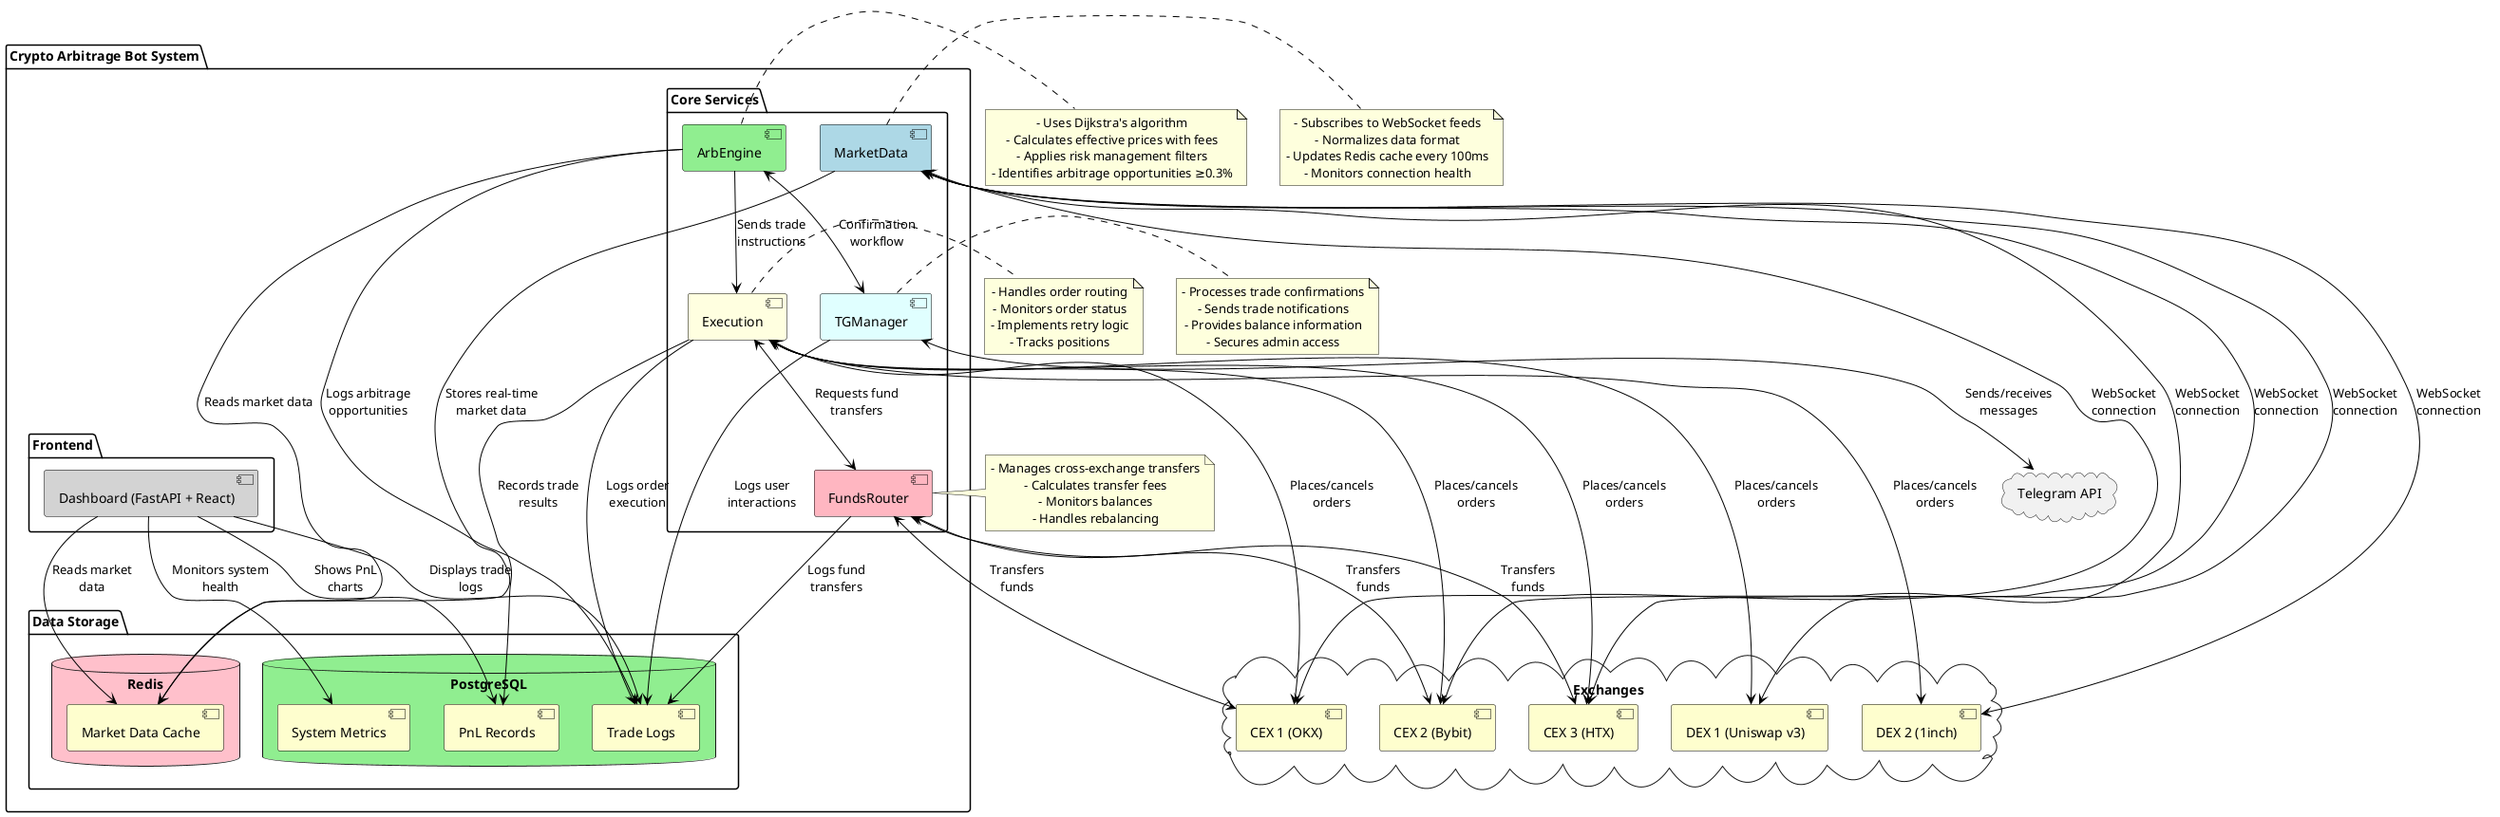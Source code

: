 @startuml Crypto Arbitrage Bot Architecture

' Define styles and colors
!define MICROSERVICE Folder
!define DATABASE Database
!define QUEUE Queue
!define EXTERNAL_SYSTEM Rectangle

skinparam componentStyle uml2
skinparam backgroundColor white
skinparam defaultTextAlignment center

skinparam component {
  BackgroundColor #FEFECE
  BorderColor #000000
  ArrowColor #000000
}

' Define components
package "Crypto Arbitrage Bot System" {
  package "Core Services" {
    [MarketData] as marketData #LightBlue
    [ArbEngine] as arbEngine #LightGreen
    [Execution] as execution #LightYellow
    [FundsRouter] as fundsRouter #LightPink
    [TGManager] as tgManager #LightCyan
  }
  
  package "Data Storage" {
    database "Redis" as redis #Pink {
      [Market Data Cache] as marketCache
    }
    
    database "PostgreSQL" as postgres #LightGreen {
      [Trade Logs] as tradeLogs
      [PnL Records] as pnlRecords
      [System Metrics] as systemMetrics
    }
  }
  
  package "Frontend" {
    [Dashboard (FastAPI + React)] as dashboard #LightGray
  }
}

' External systems
cloud "Exchanges" as exchanges {
  [CEX 1 (OKX)] as cex1
  [CEX 2 (Bybit)] as cex2
  [CEX 3 (HTX)] as cex3
  [DEX 1 (Uniswap v3)] as dex1
  [DEX 2 (1inch)] as dex2
}

cloud "Telegram API" as telegramAPI

' Define relationships
' MarketData relationships
marketData --> marketCache : Stores real-time\nmarket data
marketData <--> cex1 : WebSocket\nconnection
marketData <--> cex2 : WebSocket\nconnection
marketData <--> cex3 : WebSocket\nconnection
marketData <--> dex1 : WebSocket\nconnection
marketData <--> dex2 : WebSocket\nconnection

' ArbEngine relationships
arbEngine --> marketCache : Reads market data
arbEngine --> tradeLogs : Logs arbitrage\nopportunities
arbEngine --> execution : Sends trade\ninstructions
arbEngine <--> tgManager : Confirmation\nworkflow

' Execution relationships
execution <--> cex1 : Places/cancels\norders
execution <--> cex2 : Places/cancels\norders
execution <--> cex3 : Places/cancels\norders
execution <--> dex1 : Places/cancels\norders
execution <--> dex2 : Places/cancels\norders
execution --> tradeLogs : Logs order\nexecution
execution --> pnlRecords : Records trade\nresults
execution <--> fundsRouter : Requests fund\ntransfers

' FundsRouter relationships
fundsRouter <--> cex1 : Transfers\nfunds
fundsRouter <--> cex2 : Transfers\nfunds
fundsRouter <--> cex3 : Transfers\nfunds
fundsRouter --> tradeLogs : Logs fund\ntransfers

' TGManager relationships
tgManager <--> telegramAPI : Sends/receives\nmessages
tgManager --> tradeLogs : Logs user\ninteractions

' Dashboard relationships
dashboard --> marketCache : Reads market\ndata
dashboard --> tradeLogs : Displays trade\nlogs
dashboard --> pnlRecords : Shows PnL\ncharts
dashboard --> systemMetrics : Monitors system\nhealth

' Add notes
note right of marketData
  - Subscribes to WebSocket feeds
  - Normalizes data format
  - Updates Redis cache every 100ms
  - Monitors connection health
end note

note right of arbEngine
  - Uses Dijkstra's algorithm
  - Calculates effective prices with fees
  - Applies risk management filters
  - Identifies arbitrage opportunities ≥0.3%
end note

note right of execution
  - Handles order routing
  - Monitors order status
  - Implements retry logic
  - Tracks positions
end note

note right of fundsRouter
  - Manages cross-exchange transfers
  - Calculates transfer fees
  - Monitors balances
  - Handles rebalancing
end note

note right of tgManager
  - Processes trade confirmations
  - Sends trade notifications
  - Provides balance information
  - Secures admin access
end note

@enduml
